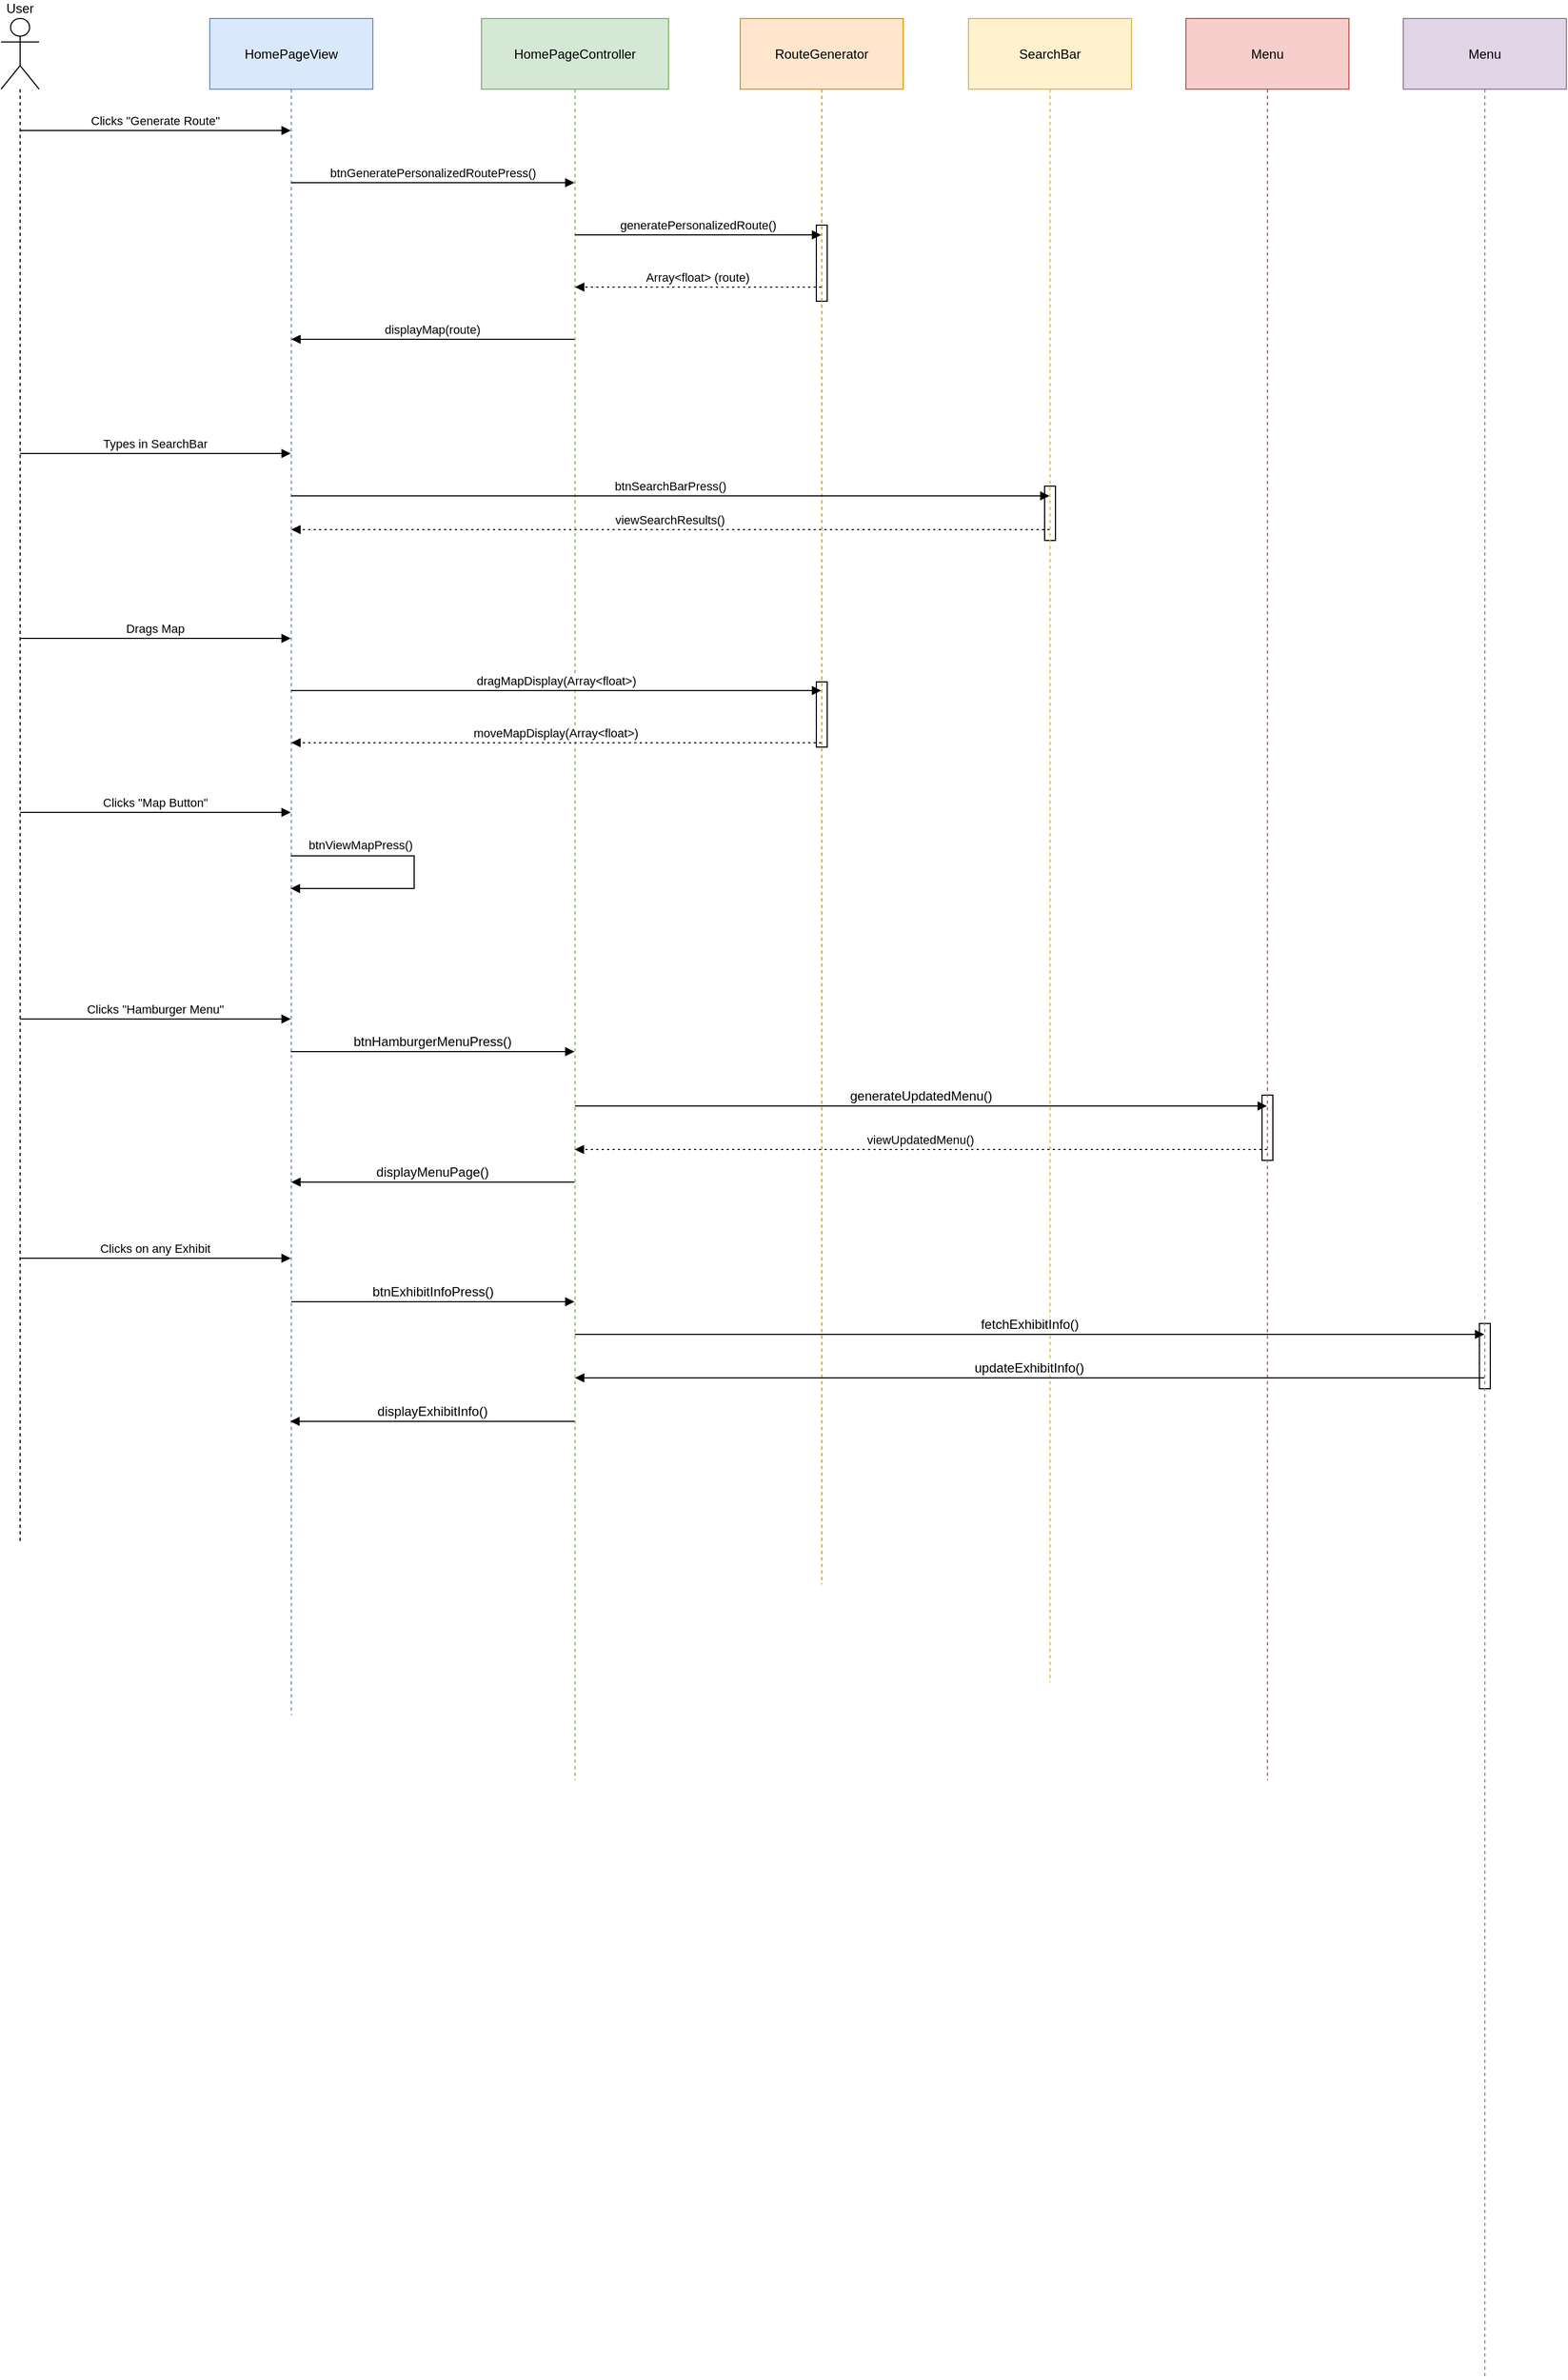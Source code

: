 <mxfile>
    <diagram id="ZtJxsbCz-6ZV153QqjcJ" name="Page-1">
        <mxGraphModel dx="2505" dy="798" grid="1" gridSize="10" guides="1" tooltips="1" connect="1" arrows="1" fold="1" page="1" pageScale="1" pageWidth="850" pageHeight="1100" math="0" shadow="0">
            <root>
                <mxCell id="0"/>
                <mxCell id="1" parent="0"/>
                <mxCell id="50" value="" style="rounded=0;whiteSpace=wrap;html=1;" vertex="1" parent="1">
                    <mxGeometry x="1480" y="1220" width="10" height="60" as="geometry"/>
                </mxCell>
                <mxCell id="46" value="" style="rounded=0;whiteSpace=wrap;html=1;" vertex="1" parent="1">
                    <mxGeometry x="1280" y="1010" width="10" height="60" as="geometry"/>
                </mxCell>
                <mxCell id="48" value="" style="rounded=0;whiteSpace=wrap;html=1;" vertex="1" parent="1">
                    <mxGeometry x="870" y="630" width="10" height="60" as="geometry"/>
                </mxCell>
                <mxCell id="47" value="" style="rounded=0;whiteSpace=wrap;html=1;" vertex="1" parent="1">
                    <mxGeometry x="870" y="210" width="10" height="70" as="geometry"/>
                </mxCell>
                <mxCell id="45" value="" style="rounded=0;whiteSpace=wrap;html=1;" vertex="1" parent="1">
                    <mxGeometry x="1080" y="450" width="10" height="50" as="geometry"/>
                </mxCell>
                <mxCell id="2" value="User" style="shape=umlLifeline;perimeter=lifelinePerimeter;whiteSpace=wrap;container=1;dropTarget=0;collapsible=0;recursiveResize=0;outlineConnect=0;portConstraint=eastwest;newEdgeStyle={&quot;edgeStyle&quot;:&quot;elbowEdgeStyle&quot;,&quot;elbow&quot;:&quot;vertical&quot;,&quot;curved&quot;:0,&quot;rounded&quot;:0};participant=umlActor;verticalAlign=bottom;labelPosition=center;verticalLabelPosition=top;align=center;size=65;" parent="1" vertex="1">
                    <mxGeometry x="120" y="20" width="35" height="1400" as="geometry"/>
                </mxCell>
                <mxCell id="3" value="HomePageView" style="shape=umlLifeline;perimeter=lifelinePerimeter;whiteSpace=wrap;container=1;dropTarget=0;collapsible=0;recursiveResize=0;outlineConnect=0;portConstraint=eastwest;newEdgeStyle={&quot;edgeStyle&quot;:&quot;elbowEdgeStyle&quot;,&quot;elbow&quot;:&quot;vertical&quot;,&quot;curved&quot;:0,&quot;rounded&quot;:0};size=65;fillColor=#dae8fc;strokeColor=#6c8ebf;" parent="1" vertex="1">
                    <mxGeometry x="312" y="20" width="150" height="1560" as="geometry"/>
                </mxCell>
                <mxCell id="4" value="HomePageController" style="shape=umlLifeline;perimeter=lifelinePerimeter;whiteSpace=wrap;container=1;dropTarget=0;collapsible=0;recursiveResize=0;outlineConnect=0;portConstraint=eastwest;newEdgeStyle={&quot;edgeStyle&quot;:&quot;elbowEdgeStyle&quot;,&quot;elbow&quot;:&quot;vertical&quot;,&quot;curved&quot;:0,&quot;rounded&quot;:0};size=65;fillColor=#d5e8d4;strokeColor=#82b366;" parent="1" vertex="1">
                    <mxGeometry x="562" y="20" width="172" height="1620" as="geometry"/>
                </mxCell>
                <mxCell id="5" value="RouteGenerator" style="shape=umlLifeline;perimeter=lifelinePerimeter;whiteSpace=wrap;container=1;dropTarget=0;collapsible=0;recursiveResize=0;outlineConnect=0;portConstraint=eastwest;newEdgeStyle={&quot;edgeStyle&quot;:&quot;elbowEdgeStyle&quot;,&quot;elbow&quot;:&quot;vertical&quot;,&quot;curved&quot;:0,&quot;rounded&quot;:0};size=65;fillColor=#ffe6cc;strokeColor=#d79b00;" parent="1" vertex="1">
                    <mxGeometry x="800" y="20" width="150" height="1440" as="geometry"/>
                </mxCell>
                <mxCell id="6" value="SearchBar" style="shape=umlLifeline;perimeter=lifelinePerimeter;whiteSpace=wrap;container=1;dropTarget=0;collapsible=0;recursiveResize=0;outlineConnect=0;portConstraint=eastwest;newEdgeStyle={&quot;edgeStyle&quot;:&quot;elbowEdgeStyle&quot;,&quot;elbow&quot;:&quot;vertical&quot;,&quot;curved&quot;:0,&quot;rounded&quot;:0};size=65;fillColor=#fff2cc;strokeColor=#d6b656;" parent="1" vertex="1">
                    <mxGeometry x="1010" y="20" width="150" height="1530" as="geometry"/>
                </mxCell>
                <mxCell id="7" value="Clicks &quot;Generate Route&quot;" style="verticalAlign=bottom;edgeStyle=elbowEdgeStyle;elbow=vertical;curved=0;rounded=0;endArrow=block;" parent="1" source="2" target="3" edge="1">
                    <mxGeometry relative="1" as="geometry">
                        <Array as="points">
                            <mxPoint x="250" y="123"/>
                        </Array>
                    </mxGeometry>
                </mxCell>
                <mxCell id="8" value="btnGeneratePersonalizedRoutePress()" style="verticalAlign=bottom;edgeStyle=elbowEdgeStyle;elbow=vertical;curved=0;rounded=0;endArrow=block;" parent="1" source="3" target="4" edge="1">
                    <mxGeometry relative="1" as="geometry">
                        <Array as="points">
                            <mxPoint x="526" y="171"/>
                        </Array>
                    </mxGeometry>
                </mxCell>
                <mxCell id="9" value="generatePersonalizedRoute()" style="verticalAlign=bottom;edgeStyle=elbowEdgeStyle;elbow=vertical;curved=0;rounded=0;endArrow=block;" parent="1" source="4" target="5" edge="1">
                    <mxGeometry relative="1" as="geometry">
                        <Array as="points">
                            <mxPoint x="796" y="219"/>
                        </Array>
                    </mxGeometry>
                </mxCell>
                <mxCell id="10" value="Array&lt;float&gt; (route)" style="verticalAlign=bottom;edgeStyle=elbowEdgeStyle;elbow=vertical;curved=0;rounded=0;dashed=1;dashPattern=2 3;endArrow=block;" parent="1" source="5" target="4" edge="1">
                    <mxGeometry relative="1" as="geometry">
                        <Array as="points">
                            <mxPoint x="799" y="267"/>
                        </Array>
                    </mxGeometry>
                </mxCell>
                <mxCell id="11" value="displayMap(route)" style="verticalAlign=bottom;edgeStyle=elbowEdgeStyle;elbow=vertical;curved=0;rounded=0;endArrow=block;" parent="1" source="4" target="3" edge="1">
                    <mxGeometry relative="1" as="geometry">
                        <Array as="points">
                            <mxPoint x="529" y="315"/>
                        </Array>
                    </mxGeometry>
                </mxCell>
                <mxCell id="13" value="Types in SearchBar" style="verticalAlign=bottom;edgeStyle=elbowEdgeStyle;elbow=vertical;curved=0;rounded=0;endArrow=block;" parent="1" source="2" target="3" edge="1">
                    <mxGeometry relative="1" as="geometry">
                        <Array as="points">
                            <mxPoint x="290" y="420"/>
                            <mxPoint x="250" y="391"/>
                        </Array>
                        <mxPoint x="136.947" y="420" as="sourcePoint"/>
                        <mxPoint x="386.5" y="420" as="targetPoint"/>
                    </mxGeometry>
                </mxCell>
                <mxCell id="14" value="btnSearchBarPress()" style="verticalAlign=bottom;edgeStyle=elbowEdgeStyle;elbow=vertical;curved=0;rounded=0;endArrow=block;" parent="1" source="3" target="6" edge="1">
                    <mxGeometry relative="1" as="geometry">
                        <Array as="points">
                            <mxPoint x="765" y="459"/>
                        </Array>
                    </mxGeometry>
                </mxCell>
                <mxCell id="15" value="viewSearchResults()" style="verticalAlign=bottom;edgeStyle=elbowEdgeStyle;elbow=vertical;curved=0;rounded=0;dashed=1;dashPattern=2 3;endArrow=block;" parent="1" source="6" target="3" edge="1">
                    <mxGeometry relative="1" as="geometry">
                        <Array as="points">
                            <mxPoint x="500" y="490"/>
                            <mxPoint x="768" y="507"/>
                        </Array>
                    </mxGeometry>
                </mxCell>
                <mxCell id="19" value="Drags Map" style="verticalAlign=bottom;edgeStyle=elbowEdgeStyle;elbow=vertical;curved=0;rounded=0;endArrow=block;" parent="1" source="2" target="3" edge="1">
                    <mxGeometry relative="1" as="geometry">
                        <Array as="points">
                            <mxPoint x="243.05" y="590"/>
                        </Array>
                        <mxPoint x="129.997" y="590" as="sourcePoint"/>
                        <mxPoint x="379.55" y="590" as="targetPoint"/>
                    </mxGeometry>
                </mxCell>
                <mxCell id="20" value="dragMapDisplay(Array&lt;float&gt;)" style="verticalAlign=bottom;edgeStyle=elbowEdgeStyle;elbow=vertical;curved=0;rounded=0;endArrow=block;" parent="1" source="3" target="5" edge="1">
                    <mxGeometry relative="1" as="geometry">
                        <Array as="points">
                            <mxPoint x="658.05" y="638"/>
                        </Array>
                        <mxPoint x="379.497" y="638" as="sourcePoint"/>
                        <mxPoint x="867.55" y="638" as="targetPoint"/>
                    </mxGeometry>
                </mxCell>
                <mxCell id="21" value="moveMapDisplay(Array&lt;float&gt;)" style="verticalAlign=bottom;edgeStyle=elbowEdgeStyle;elbow=vertical;curved=0;rounded=0;dashed=1;dashPattern=2 3;endArrow=block;" parent="1" source="5" target="3" edge="1">
                    <mxGeometry relative="1" as="geometry">
                        <Array as="points">
                            <mxPoint x="661.05" y="686"/>
                        </Array>
                        <mxPoint x="867.55" y="686" as="sourcePoint"/>
                        <mxPoint x="379" y="686" as="targetPoint"/>
                    </mxGeometry>
                </mxCell>
                <mxCell id="28" value="&lt;span style=&quot;color: rgb(0, 0, 0); text-align: center;&quot;&gt;btnViewMapPress()&lt;/span&gt;" style="html=1;align=left;spacingLeft=2;endArrow=block;rounded=0;edgeStyle=orthogonalEdgeStyle;curved=0;rounded=0;" parent="1" edge="1">
                    <mxGeometry x="-0.898" y="10" relative="1" as="geometry">
                        <mxPoint x="386.447" y="790.003" as="sourcePoint"/>
                        <Array as="points">
                            <mxPoint x="500" y="789.95"/>
                            <mxPoint x="500" y="819.95"/>
                        </Array>
                        <mxPoint x="386.447" y="820.003" as="targetPoint"/>
                        <mxPoint as="offset"/>
                    </mxGeometry>
                </mxCell>
                <mxCell id="29" value="Clicks &quot;Map Button&quot;" style="verticalAlign=bottom;edgeStyle=elbowEdgeStyle;elbow=vertical;curved=0;rounded=0;endArrow=block;" parent="1" source="2" target="3" edge="1">
                    <mxGeometry relative="1" as="geometry">
                        <Array as="points">
                            <mxPoint x="246.05" y="750"/>
                        </Array>
                        <mxPoint x="140" y="750" as="sourcePoint"/>
                        <mxPoint x="390" y="750" as="targetPoint"/>
                    </mxGeometry>
                </mxCell>
                <mxCell id="30" value="Clicks &quot;Hamburger Menu&quot;" style="verticalAlign=bottom;edgeStyle=elbowEdgeStyle;elbow=vertical;curved=0;rounded=0;endArrow=block;" parent="1" source="2" target="3" edge="1">
                    <mxGeometry relative="1" as="geometry">
                        <Array as="points">
                            <mxPoint x="250.05" y="940"/>
                        </Array>
                        <mxPoint x="140" y="940" as="sourcePoint"/>
                        <mxPoint x="391" y="940" as="targetPoint"/>
                    </mxGeometry>
                </mxCell>
                <mxCell id="32" value="Menu" style="shape=umlLifeline;perimeter=lifelinePerimeter;whiteSpace=wrap;container=1;dropTarget=0;collapsible=0;recursiveResize=0;outlineConnect=0;portConstraint=eastwest;newEdgeStyle={&quot;edgeStyle&quot;:&quot;elbowEdgeStyle&quot;,&quot;elbow&quot;:&quot;vertical&quot;,&quot;curved&quot;:0,&quot;rounded&quot;:0};size=65;fillColor=#f8cecc;strokeColor=#b85450;" parent="1" vertex="1">
                    <mxGeometry x="1210" y="20" width="150" height="1620" as="geometry"/>
                </mxCell>
                <mxCell id="34" value="btnHamburgerMenuPress()" style="verticalAlign=bottom;edgeStyle=elbowEdgeStyle;elbow=vertical;curved=0;rounded=0;endArrow=block;fontSize=12;" parent="1" edge="1">
                    <mxGeometry relative="1" as="geometry">
                        <Array as="points">
                            <mxPoint x="490" y="970"/>
                        </Array>
                        <mxPoint x="386.548" y="970" as="sourcePoint"/>
                        <mxPoint x="647.5" y="970" as="targetPoint"/>
                    </mxGeometry>
                </mxCell>
                <mxCell id="36" value="generateUpdatedMenu()" style="verticalAlign=bottom;edgeStyle=elbowEdgeStyle;elbow=vertical;curved=0;rounded=0;endArrow=block;fontSize=12;" parent="1" source="4" target="32" edge="1">
                    <mxGeometry relative="1" as="geometry">
                        <Array as="points">
                            <mxPoint x="753.45" y="1020"/>
                        </Array>
                        <mxPoint x="649.998" y="1020" as="sourcePoint"/>
                        <mxPoint x="910.95" y="1020" as="targetPoint"/>
                    </mxGeometry>
                </mxCell>
                <mxCell id="37" value="viewUpdatedMenu()" style="verticalAlign=bottom;edgeStyle=elbowEdgeStyle;elbow=vertical;curved=0;rounded=0;dashed=1;dashPattern=2 3;endArrow=block;" parent="1" edge="1">
                    <mxGeometry relative="1" as="geometry">
                        <Array as="points">
                            <mxPoint x="1260" y="1060"/>
                            <mxPoint x="971" y="1582"/>
                        </Array>
                        <mxPoint x="1284.5" y="1060" as="sourcePoint"/>
                        <mxPoint x="647.7" y="1060" as="targetPoint"/>
                    </mxGeometry>
                </mxCell>
                <mxCell id="38" value="displayMenuPage()" style="verticalAlign=bottom;edgeStyle=elbowEdgeStyle;elbow=vertical;curved=0;rounded=0;endArrow=block;fontSize=12;" parent="1" source="4" target="3" edge="1">
                    <mxGeometry relative="1" as="geometry">
                        <Array as="points">
                            <mxPoint x="493.45" y="1090"/>
                        </Array>
                        <mxPoint x="389.998" y="1090" as="sourcePoint"/>
                        <mxPoint x="310" y="1050" as="targetPoint"/>
                    </mxGeometry>
                </mxCell>
                <mxCell id="39" value="displayExhibitInfo()" style="verticalAlign=bottom;edgeStyle=elbowEdgeStyle;elbow=vertical;curved=0;rounded=0;endArrow=block;fontSize=12;" parent="1" edge="1">
                    <mxGeometry relative="1" as="geometry">
                        <Array as="points">
                            <mxPoint x="560" y="1310"/>
                            <mxPoint x="661.62" y="2930"/>
                        </Array>
                        <mxPoint x="647.5" y="1310" as="sourcePoint"/>
                        <mxPoint x="386.071" y="1310" as="targetPoint"/>
                    </mxGeometry>
                </mxCell>
                <mxCell id="40" value="Clicks on any Exhibit" style="verticalAlign=bottom;edgeStyle=elbowEdgeStyle;elbow=vertical;curved=0;rounded=0;endArrow=block;" parent="1" source="2" target="3" edge="1">
                    <mxGeometry relative="1" as="geometry">
                        <Array as="points">
                            <mxPoint x="255.82" y="1160"/>
                        </Array>
                        <mxPoint x="140.001" y="1160.0" as="sourcePoint"/>
                        <mxPoint x="389.27" y="1160.0" as="targetPoint"/>
                    </mxGeometry>
                </mxCell>
                <mxCell id="41" value="Menu" style="shape=umlLifeline;perimeter=lifelinePerimeter;whiteSpace=wrap;container=1;dropTarget=0;collapsible=0;recursiveResize=0;outlineConnect=0;portConstraint=eastwest;newEdgeStyle={&quot;edgeStyle&quot;:&quot;elbowEdgeStyle&quot;,&quot;elbow&quot;:&quot;vertical&quot;,&quot;curved&quot;:0,&quot;rounded&quot;:0};size=65;fillColor=#e1d5e7;strokeColor=#9673a6;" parent="1" vertex="1">
                    <mxGeometry x="1410" y="20" width="150" height="2170" as="geometry"/>
                </mxCell>
                <mxCell id="42" value="fetchExhibitInfo()" style="verticalAlign=bottom;edgeStyle=elbowEdgeStyle;elbow=vertical;curved=0;rounded=0;endArrow=block;fontSize=12;" parent="1" source="4" target="41" edge="1">
                    <mxGeometry relative="1" as="geometry">
                        <Array as="points">
                            <mxPoint x="1020" y="1230"/>
                            <mxPoint x="757.5" y="1630"/>
                        </Array>
                        <mxPoint x="647.324" y="1230" as="sourcePoint"/>
                        <mxPoint x="1484.5" y="1230" as="targetPoint"/>
                    </mxGeometry>
                </mxCell>
                <mxCell id="43" value="updateExhibitInfo()" style="verticalAlign=bottom;edgeStyle=elbowEdgeStyle;elbow=vertical;curved=0;rounded=0;endArrow=block;fontSize=12;" parent="1" source="41" target="4" edge="1">
                    <mxGeometry relative="1" as="geometry">
                        <Array as="points">
                            <mxPoint x="1033.04" y="1270"/>
                            <mxPoint x="770.54" y="1670"/>
                        </Array>
                        <mxPoint x="1484.5" y="1270.0" as="sourcePoint"/>
                        <mxPoint x="647.071" y="1270.0" as="targetPoint"/>
                    </mxGeometry>
                </mxCell>
                <mxCell id="44" value="btnExhibitInfoPress()" style="verticalAlign=bottom;edgeStyle=elbowEdgeStyle;elbow=vertical;curved=0;rounded=0;endArrow=block;fontSize=12;" edge="1" parent="1" source="3" target="4">
                    <mxGeometry relative="1" as="geometry">
                        <Array as="points">
                            <mxPoint x="498.82" y="1200"/>
                        </Array>
                        <mxPoint x="380" y="1200" as="sourcePoint"/>
                        <mxPoint x="630" y="1200" as="targetPoint"/>
                    </mxGeometry>
                </mxCell>
            </root>
        </mxGraphModel>
    </diagram>
</mxfile>